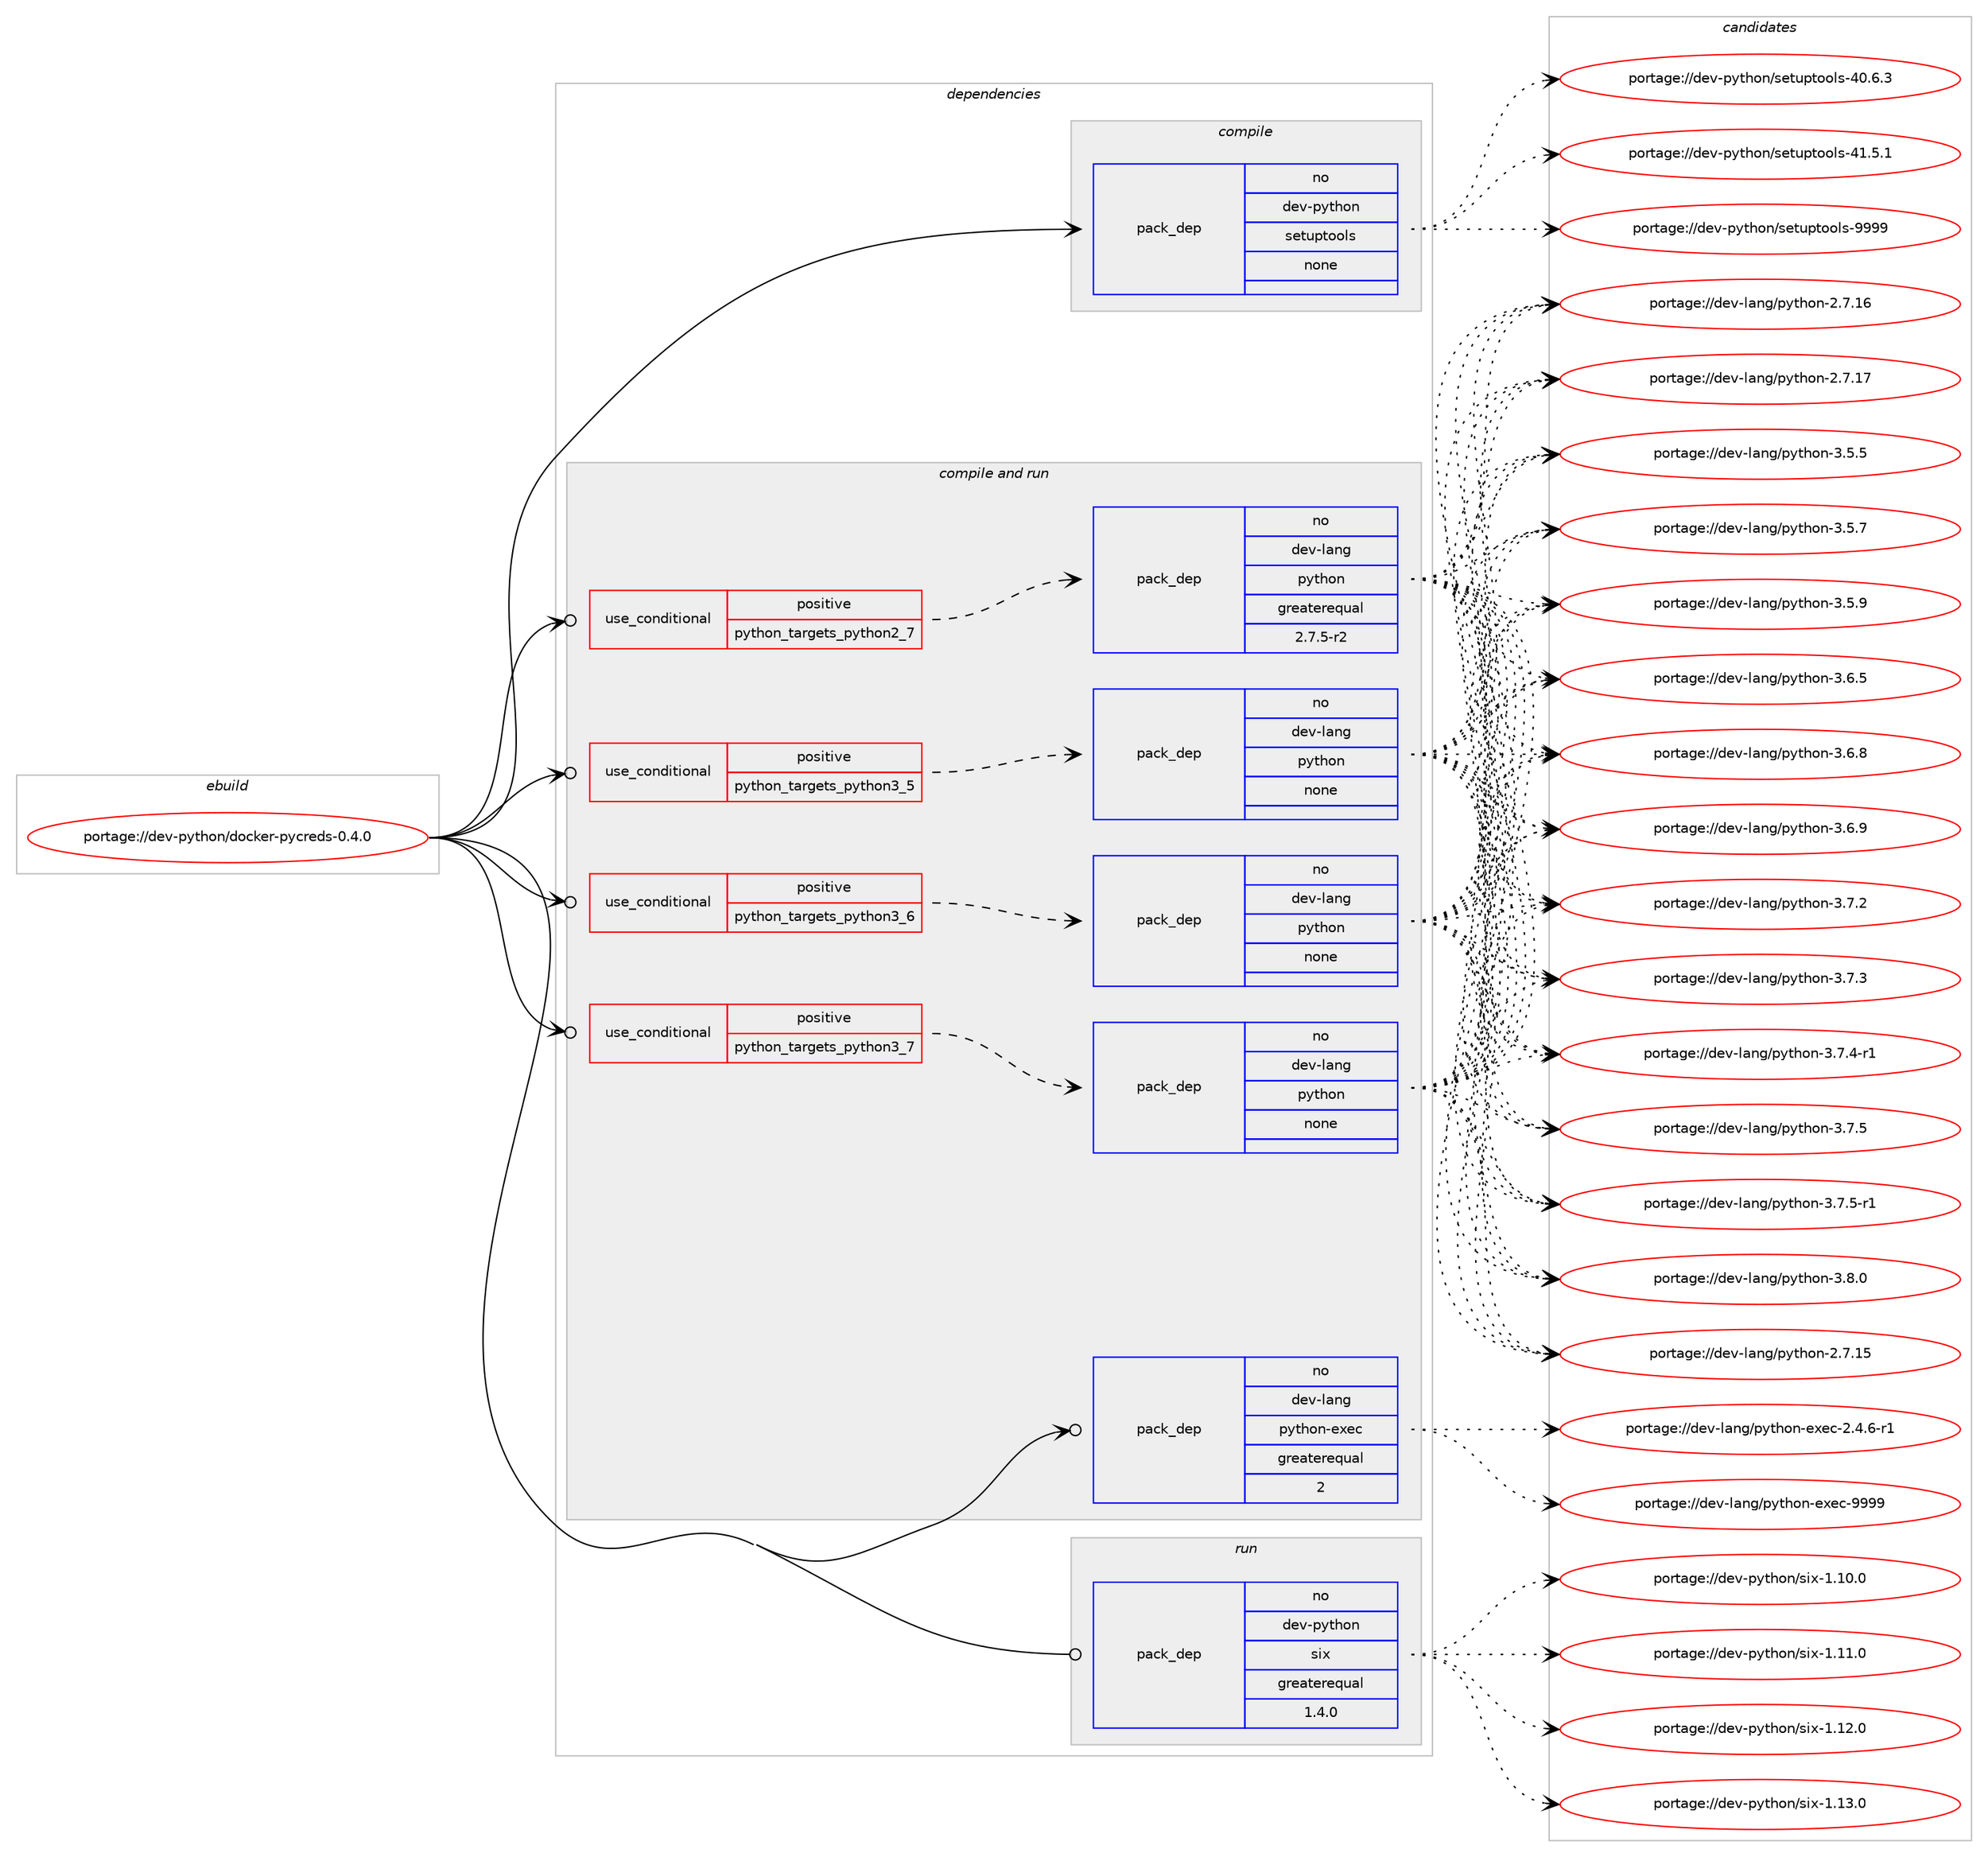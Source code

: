 digraph prolog {

# *************
# Graph options
# *************

newrank=true;
concentrate=true;
compound=true;
graph [rankdir=LR,fontname=Helvetica,fontsize=10,ranksep=1.5];#, ranksep=2.5, nodesep=0.2];
edge  [arrowhead=vee];
node  [fontname=Helvetica,fontsize=10];

# **********
# The ebuild
# **********

subgraph cluster_leftcol {
color=gray;
rank=same;
label=<<i>ebuild</i>>;
id [label="portage://dev-python/docker-pycreds-0.4.0", color=red, width=4, href="../dev-python/docker-pycreds-0.4.0.svg"];
}

# ****************
# The dependencies
# ****************

subgraph cluster_midcol {
color=gray;
label=<<i>dependencies</i>>;
subgraph cluster_compile {
fillcolor="#eeeeee";
style=filled;
label=<<i>compile</i>>;
subgraph pack106027 {
dependency137290 [label=<<TABLE BORDER="0" CELLBORDER="1" CELLSPACING="0" CELLPADDING="4" WIDTH="220"><TR><TD ROWSPAN="6" CELLPADDING="30">pack_dep</TD></TR><TR><TD WIDTH="110">no</TD></TR><TR><TD>dev-python</TD></TR><TR><TD>setuptools</TD></TR><TR><TD>none</TD></TR><TR><TD></TD></TR></TABLE>>, shape=none, color=blue];
}
id:e -> dependency137290:w [weight=20,style="solid",arrowhead="vee"];
}
subgraph cluster_compileandrun {
fillcolor="#eeeeee";
style=filled;
label=<<i>compile and run</i>>;
subgraph cond27946 {
dependency137291 [label=<<TABLE BORDER="0" CELLBORDER="1" CELLSPACING="0" CELLPADDING="4"><TR><TD ROWSPAN="3" CELLPADDING="10">use_conditional</TD></TR><TR><TD>positive</TD></TR><TR><TD>python_targets_python2_7</TD></TR></TABLE>>, shape=none, color=red];
subgraph pack106028 {
dependency137292 [label=<<TABLE BORDER="0" CELLBORDER="1" CELLSPACING="0" CELLPADDING="4" WIDTH="220"><TR><TD ROWSPAN="6" CELLPADDING="30">pack_dep</TD></TR><TR><TD WIDTH="110">no</TD></TR><TR><TD>dev-lang</TD></TR><TR><TD>python</TD></TR><TR><TD>greaterequal</TD></TR><TR><TD>2.7.5-r2</TD></TR></TABLE>>, shape=none, color=blue];
}
dependency137291:e -> dependency137292:w [weight=20,style="dashed",arrowhead="vee"];
}
id:e -> dependency137291:w [weight=20,style="solid",arrowhead="odotvee"];
subgraph cond27947 {
dependency137293 [label=<<TABLE BORDER="0" CELLBORDER="1" CELLSPACING="0" CELLPADDING="4"><TR><TD ROWSPAN="3" CELLPADDING="10">use_conditional</TD></TR><TR><TD>positive</TD></TR><TR><TD>python_targets_python3_5</TD></TR></TABLE>>, shape=none, color=red];
subgraph pack106029 {
dependency137294 [label=<<TABLE BORDER="0" CELLBORDER="1" CELLSPACING="0" CELLPADDING="4" WIDTH="220"><TR><TD ROWSPAN="6" CELLPADDING="30">pack_dep</TD></TR><TR><TD WIDTH="110">no</TD></TR><TR><TD>dev-lang</TD></TR><TR><TD>python</TD></TR><TR><TD>none</TD></TR><TR><TD></TD></TR></TABLE>>, shape=none, color=blue];
}
dependency137293:e -> dependency137294:w [weight=20,style="dashed",arrowhead="vee"];
}
id:e -> dependency137293:w [weight=20,style="solid",arrowhead="odotvee"];
subgraph cond27948 {
dependency137295 [label=<<TABLE BORDER="0" CELLBORDER="1" CELLSPACING="0" CELLPADDING="4"><TR><TD ROWSPAN="3" CELLPADDING="10">use_conditional</TD></TR><TR><TD>positive</TD></TR><TR><TD>python_targets_python3_6</TD></TR></TABLE>>, shape=none, color=red];
subgraph pack106030 {
dependency137296 [label=<<TABLE BORDER="0" CELLBORDER="1" CELLSPACING="0" CELLPADDING="4" WIDTH="220"><TR><TD ROWSPAN="6" CELLPADDING="30">pack_dep</TD></TR><TR><TD WIDTH="110">no</TD></TR><TR><TD>dev-lang</TD></TR><TR><TD>python</TD></TR><TR><TD>none</TD></TR><TR><TD></TD></TR></TABLE>>, shape=none, color=blue];
}
dependency137295:e -> dependency137296:w [weight=20,style="dashed",arrowhead="vee"];
}
id:e -> dependency137295:w [weight=20,style="solid",arrowhead="odotvee"];
subgraph cond27949 {
dependency137297 [label=<<TABLE BORDER="0" CELLBORDER="1" CELLSPACING="0" CELLPADDING="4"><TR><TD ROWSPAN="3" CELLPADDING="10">use_conditional</TD></TR><TR><TD>positive</TD></TR><TR><TD>python_targets_python3_7</TD></TR></TABLE>>, shape=none, color=red];
subgraph pack106031 {
dependency137298 [label=<<TABLE BORDER="0" CELLBORDER="1" CELLSPACING="0" CELLPADDING="4" WIDTH="220"><TR><TD ROWSPAN="6" CELLPADDING="30">pack_dep</TD></TR><TR><TD WIDTH="110">no</TD></TR><TR><TD>dev-lang</TD></TR><TR><TD>python</TD></TR><TR><TD>none</TD></TR><TR><TD></TD></TR></TABLE>>, shape=none, color=blue];
}
dependency137297:e -> dependency137298:w [weight=20,style="dashed",arrowhead="vee"];
}
id:e -> dependency137297:w [weight=20,style="solid",arrowhead="odotvee"];
subgraph pack106032 {
dependency137299 [label=<<TABLE BORDER="0" CELLBORDER="1" CELLSPACING="0" CELLPADDING="4" WIDTH="220"><TR><TD ROWSPAN="6" CELLPADDING="30">pack_dep</TD></TR><TR><TD WIDTH="110">no</TD></TR><TR><TD>dev-lang</TD></TR><TR><TD>python-exec</TD></TR><TR><TD>greaterequal</TD></TR><TR><TD>2</TD></TR></TABLE>>, shape=none, color=blue];
}
id:e -> dependency137299:w [weight=20,style="solid",arrowhead="odotvee"];
}
subgraph cluster_run {
fillcolor="#eeeeee";
style=filled;
label=<<i>run</i>>;
subgraph pack106033 {
dependency137300 [label=<<TABLE BORDER="0" CELLBORDER="1" CELLSPACING="0" CELLPADDING="4" WIDTH="220"><TR><TD ROWSPAN="6" CELLPADDING="30">pack_dep</TD></TR><TR><TD WIDTH="110">no</TD></TR><TR><TD>dev-python</TD></TR><TR><TD>six</TD></TR><TR><TD>greaterequal</TD></TR><TR><TD>1.4.0</TD></TR></TABLE>>, shape=none, color=blue];
}
id:e -> dependency137300:w [weight=20,style="solid",arrowhead="odot"];
}
}

# **************
# The candidates
# **************

subgraph cluster_choices {
rank=same;
color=gray;
label=<<i>candidates</i>>;

subgraph choice106027 {
color=black;
nodesep=1;
choiceportage100101118451121211161041111104711510111611711211611111110811545524846544651 [label="portage://dev-python/setuptools-40.6.3", color=red, width=4,href="../dev-python/setuptools-40.6.3.svg"];
choiceportage100101118451121211161041111104711510111611711211611111110811545524946534649 [label="portage://dev-python/setuptools-41.5.1", color=red, width=4,href="../dev-python/setuptools-41.5.1.svg"];
choiceportage10010111845112121116104111110471151011161171121161111111081154557575757 [label="portage://dev-python/setuptools-9999", color=red, width=4,href="../dev-python/setuptools-9999.svg"];
dependency137290:e -> choiceportage100101118451121211161041111104711510111611711211611111110811545524846544651:w [style=dotted,weight="100"];
dependency137290:e -> choiceportage100101118451121211161041111104711510111611711211611111110811545524946534649:w [style=dotted,weight="100"];
dependency137290:e -> choiceportage10010111845112121116104111110471151011161171121161111111081154557575757:w [style=dotted,weight="100"];
}
subgraph choice106028 {
color=black;
nodesep=1;
choiceportage10010111845108971101034711212111610411111045504655464953 [label="portage://dev-lang/python-2.7.15", color=red, width=4,href="../dev-lang/python-2.7.15.svg"];
choiceportage10010111845108971101034711212111610411111045504655464954 [label="portage://dev-lang/python-2.7.16", color=red, width=4,href="../dev-lang/python-2.7.16.svg"];
choiceportage10010111845108971101034711212111610411111045504655464955 [label="portage://dev-lang/python-2.7.17", color=red, width=4,href="../dev-lang/python-2.7.17.svg"];
choiceportage100101118451089711010347112121116104111110455146534653 [label="portage://dev-lang/python-3.5.5", color=red, width=4,href="../dev-lang/python-3.5.5.svg"];
choiceportage100101118451089711010347112121116104111110455146534655 [label="portage://dev-lang/python-3.5.7", color=red, width=4,href="../dev-lang/python-3.5.7.svg"];
choiceportage100101118451089711010347112121116104111110455146534657 [label="portage://dev-lang/python-3.5.9", color=red, width=4,href="../dev-lang/python-3.5.9.svg"];
choiceportage100101118451089711010347112121116104111110455146544653 [label="portage://dev-lang/python-3.6.5", color=red, width=4,href="../dev-lang/python-3.6.5.svg"];
choiceportage100101118451089711010347112121116104111110455146544656 [label="portage://dev-lang/python-3.6.8", color=red, width=4,href="../dev-lang/python-3.6.8.svg"];
choiceportage100101118451089711010347112121116104111110455146544657 [label="portage://dev-lang/python-3.6.9", color=red, width=4,href="../dev-lang/python-3.6.9.svg"];
choiceportage100101118451089711010347112121116104111110455146554650 [label="portage://dev-lang/python-3.7.2", color=red, width=4,href="../dev-lang/python-3.7.2.svg"];
choiceportage100101118451089711010347112121116104111110455146554651 [label="portage://dev-lang/python-3.7.3", color=red, width=4,href="../dev-lang/python-3.7.3.svg"];
choiceportage1001011184510897110103471121211161041111104551465546524511449 [label="portage://dev-lang/python-3.7.4-r1", color=red, width=4,href="../dev-lang/python-3.7.4-r1.svg"];
choiceportage100101118451089711010347112121116104111110455146554653 [label="portage://dev-lang/python-3.7.5", color=red, width=4,href="../dev-lang/python-3.7.5.svg"];
choiceportage1001011184510897110103471121211161041111104551465546534511449 [label="portage://dev-lang/python-3.7.5-r1", color=red, width=4,href="../dev-lang/python-3.7.5-r1.svg"];
choiceportage100101118451089711010347112121116104111110455146564648 [label="portage://dev-lang/python-3.8.0", color=red, width=4,href="../dev-lang/python-3.8.0.svg"];
dependency137292:e -> choiceportage10010111845108971101034711212111610411111045504655464953:w [style=dotted,weight="100"];
dependency137292:e -> choiceportage10010111845108971101034711212111610411111045504655464954:w [style=dotted,weight="100"];
dependency137292:e -> choiceportage10010111845108971101034711212111610411111045504655464955:w [style=dotted,weight="100"];
dependency137292:e -> choiceportage100101118451089711010347112121116104111110455146534653:w [style=dotted,weight="100"];
dependency137292:e -> choiceportage100101118451089711010347112121116104111110455146534655:w [style=dotted,weight="100"];
dependency137292:e -> choiceportage100101118451089711010347112121116104111110455146534657:w [style=dotted,weight="100"];
dependency137292:e -> choiceportage100101118451089711010347112121116104111110455146544653:w [style=dotted,weight="100"];
dependency137292:e -> choiceportage100101118451089711010347112121116104111110455146544656:w [style=dotted,weight="100"];
dependency137292:e -> choiceportage100101118451089711010347112121116104111110455146544657:w [style=dotted,weight="100"];
dependency137292:e -> choiceportage100101118451089711010347112121116104111110455146554650:w [style=dotted,weight="100"];
dependency137292:e -> choiceportage100101118451089711010347112121116104111110455146554651:w [style=dotted,weight="100"];
dependency137292:e -> choiceportage1001011184510897110103471121211161041111104551465546524511449:w [style=dotted,weight="100"];
dependency137292:e -> choiceportage100101118451089711010347112121116104111110455146554653:w [style=dotted,weight="100"];
dependency137292:e -> choiceportage1001011184510897110103471121211161041111104551465546534511449:w [style=dotted,weight="100"];
dependency137292:e -> choiceportage100101118451089711010347112121116104111110455146564648:w [style=dotted,weight="100"];
}
subgraph choice106029 {
color=black;
nodesep=1;
choiceportage10010111845108971101034711212111610411111045504655464953 [label="portage://dev-lang/python-2.7.15", color=red, width=4,href="../dev-lang/python-2.7.15.svg"];
choiceportage10010111845108971101034711212111610411111045504655464954 [label="portage://dev-lang/python-2.7.16", color=red, width=4,href="../dev-lang/python-2.7.16.svg"];
choiceportage10010111845108971101034711212111610411111045504655464955 [label="portage://dev-lang/python-2.7.17", color=red, width=4,href="../dev-lang/python-2.7.17.svg"];
choiceportage100101118451089711010347112121116104111110455146534653 [label="portage://dev-lang/python-3.5.5", color=red, width=4,href="../dev-lang/python-3.5.5.svg"];
choiceportage100101118451089711010347112121116104111110455146534655 [label="portage://dev-lang/python-3.5.7", color=red, width=4,href="../dev-lang/python-3.5.7.svg"];
choiceportage100101118451089711010347112121116104111110455146534657 [label="portage://dev-lang/python-3.5.9", color=red, width=4,href="../dev-lang/python-3.5.9.svg"];
choiceportage100101118451089711010347112121116104111110455146544653 [label="portage://dev-lang/python-3.6.5", color=red, width=4,href="../dev-lang/python-3.6.5.svg"];
choiceportage100101118451089711010347112121116104111110455146544656 [label="portage://dev-lang/python-3.6.8", color=red, width=4,href="../dev-lang/python-3.6.8.svg"];
choiceportage100101118451089711010347112121116104111110455146544657 [label="portage://dev-lang/python-3.6.9", color=red, width=4,href="../dev-lang/python-3.6.9.svg"];
choiceportage100101118451089711010347112121116104111110455146554650 [label="portage://dev-lang/python-3.7.2", color=red, width=4,href="../dev-lang/python-3.7.2.svg"];
choiceportage100101118451089711010347112121116104111110455146554651 [label="portage://dev-lang/python-3.7.3", color=red, width=4,href="../dev-lang/python-3.7.3.svg"];
choiceportage1001011184510897110103471121211161041111104551465546524511449 [label="portage://dev-lang/python-3.7.4-r1", color=red, width=4,href="../dev-lang/python-3.7.4-r1.svg"];
choiceportage100101118451089711010347112121116104111110455146554653 [label="portage://dev-lang/python-3.7.5", color=red, width=4,href="../dev-lang/python-3.7.5.svg"];
choiceportage1001011184510897110103471121211161041111104551465546534511449 [label="portage://dev-lang/python-3.7.5-r1", color=red, width=4,href="../dev-lang/python-3.7.5-r1.svg"];
choiceportage100101118451089711010347112121116104111110455146564648 [label="portage://dev-lang/python-3.8.0", color=red, width=4,href="../dev-lang/python-3.8.0.svg"];
dependency137294:e -> choiceportage10010111845108971101034711212111610411111045504655464953:w [style=dotted,weight="100"];
dependency137294:e -> choiceportage10010111845108971101034711212111610411111045504655464954:w [style=dotted,weight="100"];
dependency137294:e -> choiceportage10010111845108971101034711212111610411111045504655464955:w [style=dotted,weight="100"];
dependency137294:e -> choiceportage100101118451089711010347112121116104111110455146534653:w [style=dotted,weight="100"];
dependency137294:e -> choiceportage100101118451089711010347112121116104111110455146534655:w [style=dotted,weight="100"];
dependency137294:e -> choiceportage100101118451089711010347112121116104111110455146534657:w [style=dotted,weight="100"];
dependency137294:e -> choiceportage100101118451089711010347112121116104111110455146544653:w [style=dotted,weight="100"];
dependency137294:e -> choiceportage100101118451089711010347112121116104111110455146544656:w [style=dotted,weight="100"];
dependency137294:e -> choiceportage100101118451089711010347112121116104111110455146544657:w [style=dotted,weight="100"];
dependency137294:e -> choiceportage100101118451089711010347112121116104111110455146554650:w [style=dotted,weight="100"];
dependency137294:e -> choiceportage100101118451089711010347112121116104111110455146554651:w [style=dotted,weight="100"];
dependency137294:e -> choiceportage1001011184510897110103471121211161041111104551465546524511449:w [style=dotted,weight="100"];
dependency137294:e -> choiceportage100101118451089711010347112121116104111110455146554653:w [style=dotted,weight="100"];
dependency137294:e -> choiceportage1001011184510897110103471121211161041111104551465546534511449:w [style=dotted,weight="100"];
dependency137294:e -> choiceportage100101118451089711010347112121116104111110455146564648:w [style=dotted,weight="100"];
}
subgraph choice106030 {
color=black;
nodesep=1;
choiceportage10010111845108971101034711212111610411111045504655464953 [label="portage://dev-lang/python-2.7.15", color=red, width=4,href="../dev-lang/python-2.7.15.svg"];
choiceportage10010111845108971101034711212111610411111045504655464954 [label="portage://dev-lang/python-2.7.16", color=red, width=4,href="../dev-lang/python-2.7.16.svg"];
choiceportage10010111845108971101034711212111610411111045504655464955 [label="portage://dev-lang/python-2.7.17", color=red, width=4,href="../dev-lang/python-2.7.17.svg"];
choiceportage100101118451089711010347112121116104111110455146534653 [label="portage://dev-lang/python-3.5.5", color=red, width=4,href="../dev-lang/python-3.5.5.svg"];
choiceportage100101118451089711010347112121116104111110455146534655 [label="portage://dev-lang/python-3.5.7", color=red, width=4,href="../dev-lang/python-3.5.7.svg"];
choiceportage100101118451089711010347112121116104111110455146534657 [label="portage://dev-lang/python-3.5.9", color=red, width=4,href="../dev-lang/python-3.5.9.svg"];
choiceportage100101118451089711010347112121116104111110455146544653 [label="portage://dev-lang/python-3.6.5", color=red, width=4,href="../dev-lang/python-3.6.5.svg"];
choiceportage100101118451089711010347112121116104111110455146544656 [label="portage://dev-lang/python-3.6.8", color=red, width=4,href="../dev-lang/python-3.6.8.svg"];
choiceportage100101118451089711010347112121116104111110455146544657 [label="portage://dev-lang/python-3.6.9", color=red, width=4,href="../dev-lang/python-3.6.9.svg"];
choiceportage100101118451089711010347112121116104111110455146554650 [label="portage://dev-lang/python-3.7.2", color=red, width=4,href="../dev-lang/python-3.7.2.svg"];
choiceportage100101118451089711010347112121116104111110455146554651 [label="portage://dev-lang/python-3.7.3", color=red, width=4,href="../dev-lang/python-3.7.3.svg"];
choiceportage1001011184510897110103471121211161041111104551465546524511449 [label="portage://dev-lang/python-3.7.4-r1", color=red, width=4,href="../dev-lang/python-3.7.4-r1.svg"];
choiceportage100101118451089711010347112121116104111110455146554653 [label="portage://dev-lang/python-3.7.5", color=red, width=4,href="../dev-lang/python-3.7.5.svg"];
choiceportage1001011184510897110103471121211161041111104551465546534511449 [label="portage://dev-lang/python-3.7.5-r1", color=red, width=4,href="../dev-lang/python-3.7.5-r1.svg"];
choiceportage100101118451089711010347112121116104111110455146564648 [label="portage://dev-lang/python-3.8.0", color=red, width=4,href="../dev-lang/python-3.8.0.svg"];
dependency137296:e -> choiceportage10010111845108971101034711212111610411111045504655464953:w [style=dotted,weight="100"];
dependency137296:e -> choiceportage10010111845108971101034711212111610411111045504655464954:w [style=dotted,weight="100"];
dependency137296:e -> choiceportage10010111845108971101034711212111610411111045504655464955:w [style=dotted,weight="100"];
dependency137296:e -> choiceportage100101118451089711010347112121116104111110455146534653:w [style=dotted,weight="100"];
dependency137296:e -> choiceportage100101118451089711010347112121116104111110455146534655:w [style=dotted,weight="100"];
dependency137296:e -> choiceportage100101118451089711010347112121116104111110455146534657:w [style=dotted,weight="100"];
dependency137296:e -> choiceportage100101118451089711010347112121116104111110455146544653:w [style=dotted,weight="100"];
dependency137296:e -> choiceportage100101118451089711010347112121116104111110455146544656:w [style=dotted,weight="100"];
dependency137296:e -> choiceportage100101118451089711010347112121116104111110455146544657:w [style=dotted,weight="100"];
dependency137296:e -> choiceportage100101118451089711010347112121116104111110455146554650:w [style=dotted,weight="100"];
dependency137296:e -> choiceportage100101118451089711010347112121116104111110455146554651:w [style=dotted,weight="100"];
dependency137296:e -> choiceportage1001011184510897110103471121211161041111104551465546524511449:w [style=dotted,weight="100"];
dependency137296:e -> choiceportage100101118451089711010347112121116104111110455146554653:w [style=dotted,weight="100"];
dependency137296:e -> choiceportage1001011184510897110103471121211161041111104551465546534511449:w [style=dotted,weight="100"];
dependency137296:e -> choiceportage100101118451089711010347112121116104111110455146564648:w [style=dotted,weight="100"];
}
subgraph choice106031 {
color=black;
nodesep=1;
choiceportage10010111845108971101034711212111610411111045504655464953 [label="portage://dev-lang/python-2.7.15", color=red, width=4,href="../dev-lang/python-2.7.15.svg"];
choiceportage10010111845108971101034711212111610411111045504655464954 [label="portage://dev-lang/python-2.7.16", color=red, width=4,href="../dev-lang/python-2.7.16.svg"];
choiceportage10010111845108971101034711212111610411111045504655464955 [label="portage://dev-lang/python-2.7.17", color=red, width=4,href="../dev-lang/python-2.7.17.svg"];
choiceportage100101118451089711010347112121116104111110455146534653 [label="portage://dev-lang/python-3.5.5", color=red, width=4,href="../dev-lang/python-3.5.5.svg"];
choiceportage100101118451089711010347112121116104111110455146534655 [label="portage://dev-lang/python-3.5.7", color=red, width=4,href="../dev-lang/python-3.5.7.svg"];
choiceportage100101118451089711010347112121116104111110455146534657 [label="portage://dev-lang/python-3.5.9", color=red, width=4,href="../dev-lang/python-3.5.9.svg"];
choiceportage100101118451089711010347112121116104111110455146544653 [label="portage://dev-lang/python-3.6.5", color=red, width=4,href="../dev-lang/python-3.6.5.svg"];
choiceportage100101118451089711010347112121116104111110455146544656 [label="portage://dev-lang/python-3.6.8", color=red, width=4,href="../dev-lang/python-3.6.8.svg"];
choiceportage100101118451089711010347112121116104111110455146544657 [label="portage://dev-lang/python-3.6.9", color=red, width=4,href="../dev-lang/python-3.6.9.svg"];
choiceportage100101118451089711010347112121116104111110455146554650 [label="portage://dev-lang/python-3.7.2", color=red, width=4,href="../dev-lang/python-3.7.2.svg"];
choiceportage100101118451089711010347112121116104111110455146554651 [label="portage://dev-lang/python-3.7.3", color=red, width=4,href="../dev-lang/python-3.7.3.svg"];
choiceportage1001011184510897110103471121211161041111104551465546524511449 [label="portage://dev-lang/python-3.7.4-r1", color=red, width=4,href="../dev-lang/python-3.7.4-r1.svg"];
choiceportage100101118451089711010347112121116104111110455146554653 [label="portage://dev-lang/python-3.7.5", color=red, width=4,href="../dev-lang/python-3.7.5.svg"];
choiceportage1001011184510897110103471121211161041111104551465546534511449 [label="portage://dev-lang/python-3.7.5-r1", color=red, width=4,href="../dev-lang/python-3.7.5-r1.svg"];
choiceportage100101118451089711010347112121116104111110455146564648 [label="portage://dev-lang/python-3.8.0", color=red, width=4,href="../dev-lang/python-3.8.0.svg"];
dependency137298:e -> choiceportage10010111845108971101034711212111610411111045504655464953:w [style=dotted,weight="100"];
dependency137298:e -> choiceportage10010111845108971101034711212111610411111045504655464954:w [style=dotted,weight="100"];
dependency137298:e -> choiceportage10010111845108971101034711212111610411111045504655464955:w [style=dotted,weight="100"];
dependency137298:e -> choiceportage100101118451089711010347112121116104111110455146534653:w [style=dotted,weight="100"];
dependency137298:e -> choiceportage100101118451089711010347112121116104111110455146534655:w [style=dotted,weight="100"];
dependency137298:e -> choiceportage100101118451089711010347112121116104111110455146534657:w [style=dotted,weight="100"];
dependency137298:e -> choiceportage100101118451089711010347112121116104111110455146544653:w [style=dotted,weight="100"];
dependency137298:e -> choiceportage100101118451089711010347112121116104111110455146544656:w [style=dotted,weight="100"];
dependency137298:e -> choiceportage100101118451089711010347112121116104111110455146544657:w [style=dotted,weight="100"];
dependency137298:e -> choiceportage100101118451089711010347112121116104111110455146554650:w [style=dotted,weight="100"];
dependency137298:e -> choiceportage100101118451089711010347112121116104111110455146554651:w [style=dotted,weight="100"];
dependency137298:e -> choiceportage1001011184510897110103471121211161041111104551465546524511449:w [style=dotted,weight="100"];
dependency137298:e -> choiceportage100101118451089711010347112121116104111110455146554653:w [style=dotted,weight="100"];
dependency137298:e -> choiceportage1001011184510897110103471121211161041111104551465546534511449:w [style=dotted,weight="100"];
dependency137298:e -> choiceportage100101118451089711010347112121116104111110455146564648:w [style=dotted,weight="100"];
}
subgraph choice106032 {
color=black;
nodesep=1;
choiceportage10010111845108971101034711212111610411111045101120101994550465246544511449 [label="portage://dev-lang/python-exec-2.4.6-r1", color=red, width=4,href="../dev-lang/python-exec-2.4.6-r1.svg"];
choiceportage10010111845108971101034711212111610411111045101120101994557575757 [label="portage://dev-lang/python-exec-9999", color=red, width=4,href="../dev-lang/python-exec-9999.svg"];
dependency137299:e -> choiceportage10010111845108971101034711212111610411111045101120101994550465246544511449:w [style=dotted,weight="100"];
dependency137299:e -> choiceportage10010111845108971101034711212111610411111045101120101994557575757:w [style=dotted,weight="100"];
}
subgraph choice106033 {
color=black;
nodesep=1;
choiceportage100101118451121211161041111104711510512045494649484648 [label="portage://dev-python/six-1.10.0", color=red, width=4,href="../dev-python/six-1.10.0.svg"];
choiceportage100101118451121211161041111104711510512045494649494648 [label="portage://dev-python/six-1.11.0", color=red, width=4,href="../dev-python/six-1.11.0.svg"];
choiceportage100101118451121211161041111104711510512045494649504648 [label="portage://dev-python/six-1.12.0", color=red, width=4,href="../dev-python/six-1.12.0.svg"];
choiceportage100101118451121211161041111104711510512045494649514648 [label="portage://dev-python/six-1.13.0", color=red, width=4,href="../dev-python/six-1.13.0.svg"];
dependency137300:e -> choiceportage100101118451121211161041111104711510512045494649484648:w [style=dotted,weight="100"];
dependency137300:e -> choiceportage100101118451121211161041111104711510512045494649494648:w [style=dotted,weight="100"];
dependency137300:e -> choiceportage100101118451121211161041111104711510512045494649504648:w [style=dotted,weight="100"];
dependency137300:e -> choiceportage100101118451121211161041111104711510512045494649514648:w [style=dotted,weight="100"];
}
}

}
